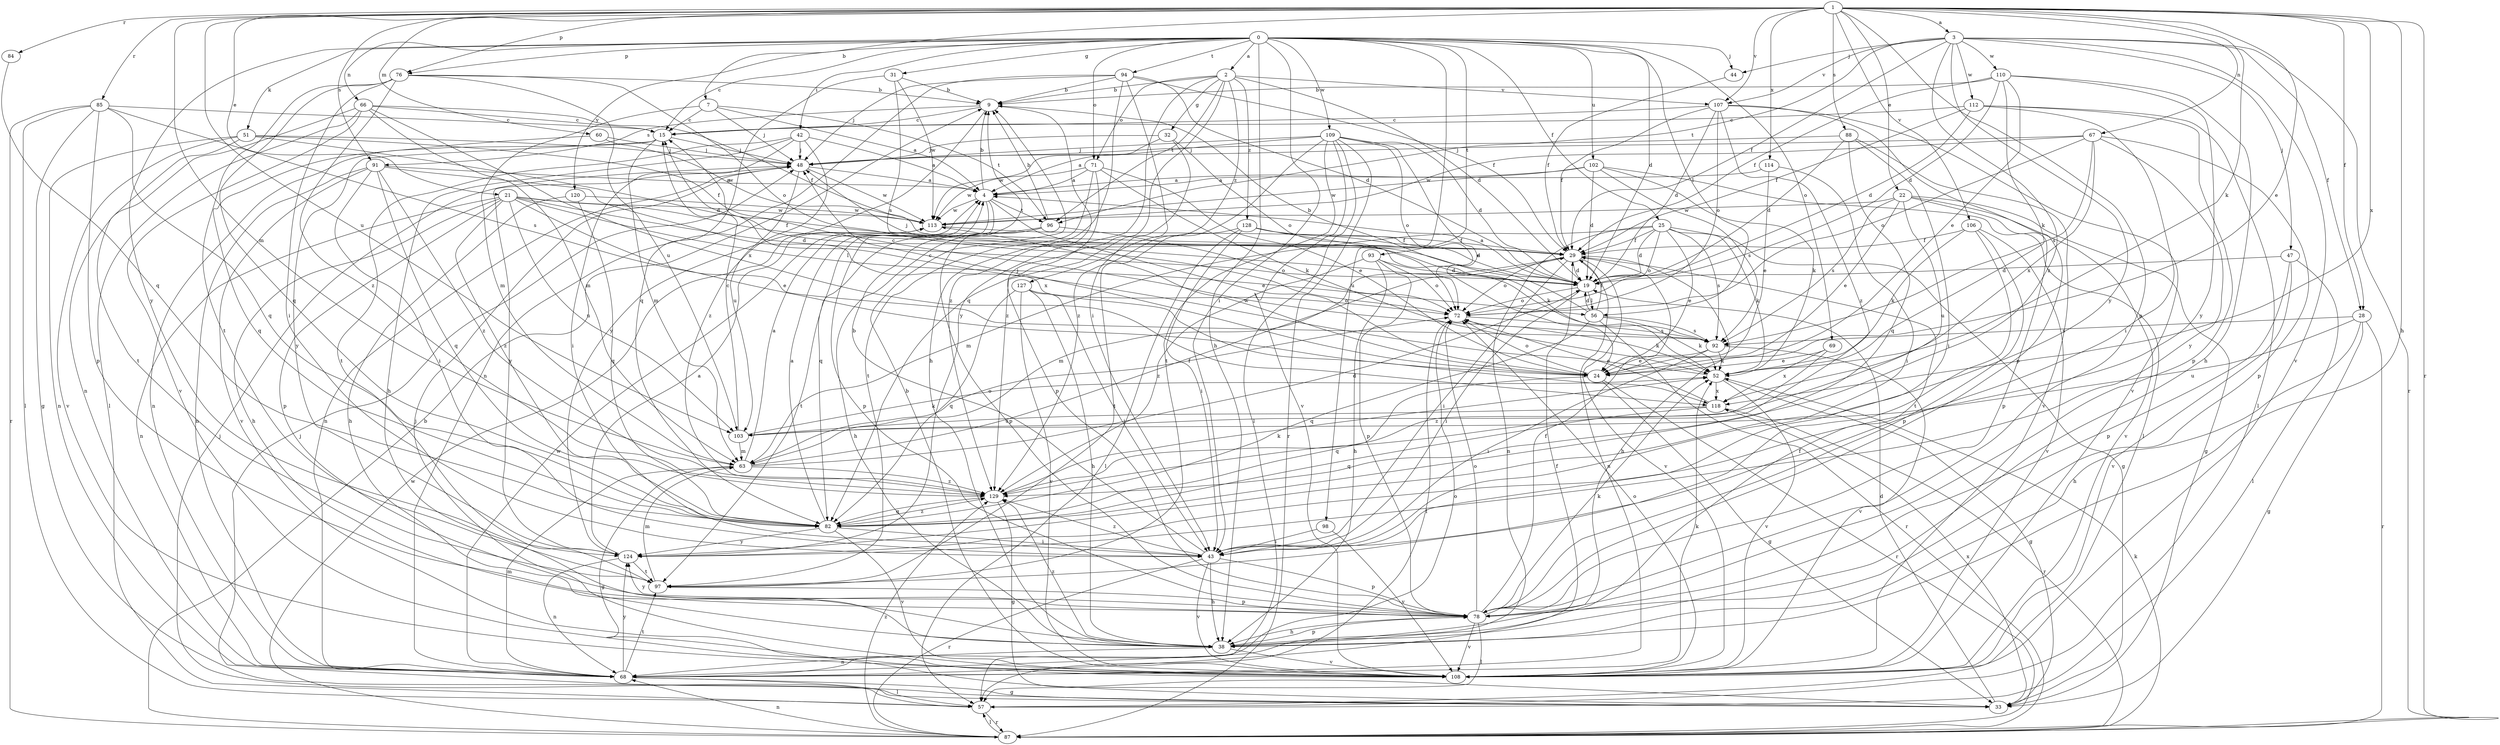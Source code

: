 strict digraph  {
0;
1;
2;
3;
4;
7;
9;
15;
19;
21;
22;
24;
25;
28;
29;
31;
32;
33;
38;
42;
43;
44;
47;
48;
51;
52;
56;
57;
60;
63;
66;
67;
68;
69;
71;
72;
76;
78;
82;
84;
85;
87;
88;
91;
92;
93;
94;
96;
97;
98;
102;
103;
106;
107;
108;
109;
110;
112;
113;
114;
118;
120;
124;
127;
128;
129;
0 -> 2  [label=a];
0 -> 15  [label=c];
0 -> 19  [label=d];
0 -> 25  [label=f];
0 -> 31  [label=g];
0 -> 38  [label=h];
0 -> 42  [label=i];
0 -> 43  [label=i];
0 -> 44  [label=j];
0 -> 51  [label=k];
0 -> 56  [label=l];
0 -> 66  [label=n];
0 -> 69  [label=o];
0 -> 71  [label=o];
0 -> 76  [label=p];
0 -> 93  [label=t];
0 -> 94  [label=t];
0 -> 98  [label=u];
0 -> 102  [label=u];
0 -> 109  [label=w];
0 -> 120  [label=y];
0 -> 124  [label=y];
1 -> 3  [label=a];
1 -> 7  [label=b];
1 -> 21  [label=e];
1 -> 22  [label=e];
1 -> 24  [label=e];
1 -> 28  [label=f];
1 -> 38  [label=h];
1 -> 52  [label=k];
1 -> 60  [label=m];
1 -> 63  [label=m];
1 -> 67  [label=n];
1 -> 76  [label=p];
1 -> 78  [label=p];
1 -> 84  [label=r];
1 -> 85  [label=r];
1 -> 87  [label=r];
1 -> 88  [label=s];
1 -> 91  [label=s];
1 -> 103  [label=u];
1 -> 106  [label=v];
1 -> 107  [label=v];
1 -> 114  [label=x];
1 -> 118  [label=x];
2 -> 9  [label=b];
2 -> 19  [label=d];
2 -> 32  [label=g];
2 -> 71  [label=o];
2 -> 82  [label=q];
2 -> 96  [label=t];
2 -> 107  [label=v];
2 -> 124  [label=y];
2 -> 127  [label=z];
2 -> 128  [label=z];
3 -> 28  [label=f];
3 -> 29  [label=f];
3 -> 44  [label=j];
3 -> 47  [label=j];
3 -> 87  [label=r];
3 -> 96  [label=t];
3 -> 107  [label=v];
3 -> 108  [label=v];
3 -> 110  [label=w];
3 -> 112  [label=w];
3 -> 124  [label=y];
3 -> 129  [label=z];
4 -> 9  [label=b];
4 -> 24  [label=e];
4 -> 78  [label=p];
4 -> 82  [label=q];
4 -> 96  [label=t];
4 -> 113  [label=w];
7 -> 4  [label=a];
7 -> 15  [label=c];
7 -> 48  [label=j];
7 -> 63  [label=m];
7 -> 96  [label=t];
9 -> 15  [label=c];
9 -> 91  [label=s];
9 -> 124  [label=y];
9 -> 129  [label=z];
15 -> 48  [label=j];
15 -> 63  [label=m];
15 -> 68  [label=n];
15 -> 124  [label=y];
19 -> 4  [label=a];
19 -> 43  [label=i];
19 -> 48  [label=j];
19 -> 56  [label=l];
19 -> 72  [label=o];
21 -> 19  [label=d];
21 -> 24  [label=e];
21 -> 29  [label=f];
21 -> 38  [label=h];
21 -> 56  [label=l];
21 -> 68  [label=n];
21 -> 78  [label=p];
21 -> 103  [label=u];
21 -> 113  [label=w];
21 -> 129  [label=z];
22 -> 24  [label=e];
22 -> 33  [label=g];
22 -> 78  [label=p];
22 -> 92  [label=s];
22 -> 103  [label=u];
22 -> 108  [label=v];
22 -> 113  [label=w];
24 -> 33  [label=g];
24 -> 48  [label=j];
24 -> 72  [label=o];
24 -> 82  [label=q];
24 -> 87  [label=r];
24 -> 113  [label=w];
25 -> 19  [label=d];
25 -> 24  [label=e];
25 -> 29  [label=f];
25 -> 33  [label=g];
25 -> 52  [label=k];
25 -> 63  [label=m];
25 -> 68  [label=n];
25 -> 72  [label=o];
25 -> 92  [label=s];
28 -> 33  [label=g];
28 -> 38  [label=h];
28 -> 87  [label=r];
28 -> 92  [label=s];
28 -> 103  [label=u];
29 -> 19  [label=d];
29 -> 38  [label=h];
29 -> 43  [label=i];
29 -> 63  [label=m];
29 -> 68  [label=n];
29 -> 72  [label=o];
29 -> 108  [label=v];
31 -> 9  [label=b];
31 -> 82  [label=q];
31 -> 92  [label=s];
31 -> 113  [label=w];
32 -> 48  [label=j];
32 -> 72  [label=o];
32 -> 113  [label=w];
32 -> 129  [label=z];
33 -> 19  [label=d];
33 -> 48  [label=j];
33 -> 118  [label=x];
38 -> 29  [label=f];
38 -> 68  [label=n];
38 -> 78  [label=p];
38 -> 108  [label=v];
38 -> 129  [label=z];
42 -> 4  [label=a];
42 -> 38  [label=h];
42 -> 43  [label=i];
42 -> 48  [label=j];
42 -> 97  [label=t];
42 -> 129  [label=z];
43 -> 9  [label=b];
43 -> 38  [label=h];
43 -> 78  [label=p];
43 -> 87  [label=r];
43 -> 108  [label=v];
43 -> 129  [label=z];
44 -> 29  [label=f];
47 -> 19  [label=d];
47 -> 57  [label=l];
47 -> 78  [label=p];
47 -> 108  [label=v];
48 -> 4  [label=a];
48 -> 68  [label=n];
48 -> 103  [label=u];
48 -> 113  [label=w];
48 -> 124  [label=y];
51 -> 19  [label=d];
51 -> 29  [label=f];
51 -> 48  [label=j];
51 -> 68  [label=n];
51 -> 97  [label=t];
51 -> 108  [label=v];
52 -> 15  [label=c];
52 -> 33  [label=g];
52 -> 108  [label=v];
52 -> 118  [label=x];
56 -> 9  [label=b];
56 -> 19  [label=d];
56 -> 29  [label=f];
56 -> 52  [label=k];
56 -> 82  [label=q];
56 -> 87  [label=r];
56 -> 92  [label=s];
57 -> 48  [label=j];
57 -> 87  [label=r];
60 -> 48  [label=j];
60 -> 82  [label=q];
60 -> 113  [label=w];
63 -> 4  [label=a];
63 -> 19  [label=d];
63 -> 29  [label=f];
63 -> 33  [label=g];
63 -> 72  [label=o];
63 -> 129  [label=z];
66 -> 15  [label=c];
66 -> 29  [label=f];
66 -> 57  [label=l];
66 -> 63  [label=m];
66 -> 68  [label=n];
66 -> 108  [label=v];
66 -> 118  [label=x];
67 -> 48  [label=j];
67 -> 72  [label=o];
67 -> 78  [label=p];
67 -> 92  [label=s];
67 -> 113  [label=w];
67 -> 118  [label=x];
67 -> 124  [label=y];
68 -> 29  [label=f];
68 -> 33  [label=g];
68 -> 52  [label=k];
68 -> 57  [label=l];
68 -> 63  [label=m];
68 -> 72  [label=o];
68 -> 97  [label=t];
68 -> 113  [label=w];
68 -> 124  [label=y];
69 -> 24  [label=e];
69 -> 118  [label=x];
69 -> 129  [label=z];
71 -> 4  [label=a];
71 -> 24  [label=e];
71 -> 52  [label=k];
71 -> 78  [label=p];
71 -> 97  [label=t];
71 -> 113  [label=w];
72 -> 52  [label=k];
72 -> 57  [label=l];
72 -> 92  [label=s];
76 -> 9  [label=b];
76 -> 43  [label=i];
76 -> 72  [label=o];
76 -> 82  [label=q];
76 -> 97  [label=t];
76 -> 103  [label=u];
76 -> 129  [label=z];
78 -> 29  [label=f];
78 -> 38  [label=h];
78 -> 52  [label=k];
78 -> 57  [label=l];
78 -> 72  [label=o];
78 -> 108  [label=v];
78 -> 124  [label=y];
82 -> 4  [label=a];
82 -> 43  [label=i];
82 -> 108  [label=v];
82 -> 124  [label=y];
82 -> 129  [label=z];
84 -> 82  [label=q];
85 -> 15  [label=c];
85 -> 33  [label=g];
85 -> 57  [label=l];
85 -> 78  [label=p];
85 -> 82  [label=q];
85 -> 87  [label=r];
85 -> 92  [label=s];
87 -> 9  [label=b];
87 -> 52  [label=k];
87 -> 57  [label=l];
87 -> 68  [label=n];
87 -> 113  [label=w];
87 -> 129  [label=z];
88 -> 19  [label=d];
88 -> 43  [label=i];
88 -> 48  [label=j];
88 -> 82  [label=q];
88 -> 108  [label=v];
91 -> 4  [label=a];
91 -> 43  [label=i];
91 -> 68  [label=n];
91 -> 82  [label=q];
91 -> 108  [label=v];
91 -> 118  [label=x];
91 -> 129  [label=z];
92 -> 15  [label=c];
92 -> 24  [label=e];
92 -> 43  [label=i];
92 -> 52  [label=k];
92 -> 108  [label=v];
93 -> 19  [label=d];
93 -> 38  [label=h];
93 -> 72  [label=o];
93 -> 78  [label=p];
93 -> 129  [label=z];
94 -> 9  [label=b];
94 -> 19  [label=d];
94 -> 29  [label=f];
94 -> 38  [label=h];
94 -> 43  [label=i];
94 -> 48  [label=j];
94 -> 68  [label=n];
96 -> 9  [label=b];
96 -> 38  [label=h];
96 -> 72  [label=o];
96 -> 78  [label=p];
96 -> 97  [label=t];
97 -> 63  [label=m];
97 -> 78  [label=p];
98 -> 43  [label=i];
98 -> 108  [label=v];
102 -> 4  [label=a];
102 -> 19  [label=d];
102 -> 52  [label=k];
102 -> 57  [label=l];
102 -> 92  [label=s];
102 -> 113  [label=w];
103 -> 15  [label=c];
103 -> 52  [label=k];
103 -> 63  [label=m];
106 -> 29  [label=f];
106 -> 52  [label=k];
106 -> 78  [label=p];
106 -> 97  [label=t];
106 -> 108  [label=v];
107 -> 15  [label=c];
107 -> 19  [label=d];
107 -> 29  [label=f];
107 -> 72  [label=o];
107 -> 78  [label=p];
107 -> 108  [label=v];
107 -> 129  [label=z];
108 -> 9  [label=b];
108 -> 48  [label=j];
108 -> 72  [label=o];
109 -> 4  [label=a];
109 -> 19  [label=d];
109 -> 24  [label=e];
109 -> 48  [label=j];
109 -> 57  [label=l];
109 -> 72  [label=o];
109 -> 87  [label=r];
109 -> 97  [label=t];
109 -> 108  [label=v];
109 -> 129  [label=z];
110 -> 9  [label=b];
110 -> 19  [label=d];
110 -> 24  [label=e];
110 -> 29  [label=f];
110 -> 38  [label=h];
110 -> 52  [label=k];
110 -> 124  [label=y];
112 -> 15  [label=c];
112 -> 19  [label=d];
112 -> 29  [label=f];
112 -> 43  [label=i];
112 -> 57  [label=l];
112 -> 78  [label=p];
113 -> 29  [label=f];
114 -> 4  [label=a];
114 -> 24  [label=e];
114 -> 43  [label=i];
118 -> 72  [label=o];
118 -> 82  [label=q];
118 -> 87  [label=r];
118 -> 103  [label=u];
120 -> 38  [label=h];
120 -> 82  [label=q];
120 -> 113  [label=w];
124 -> 4  [label=a];
124 -> 68  [label=n];
124 -> 97  [label=t];
127 -> 38  [label=h];
127 -> 43  [label=i];
127 -> 72  [label=o];
127 -> 82  [label=q];
127 -> 108  [label=v];
128 -> 19  [label=d];
128 -> 29  [label=f];
128 -> 43  [label=i];
128 -> 52  [label=k];
128 -> 57  [label=l];
128 -> 97  [label=t];
129 -> 33  [label=g];
129 -> 52  [label=k];
129 -> 82  [label=q];
}
